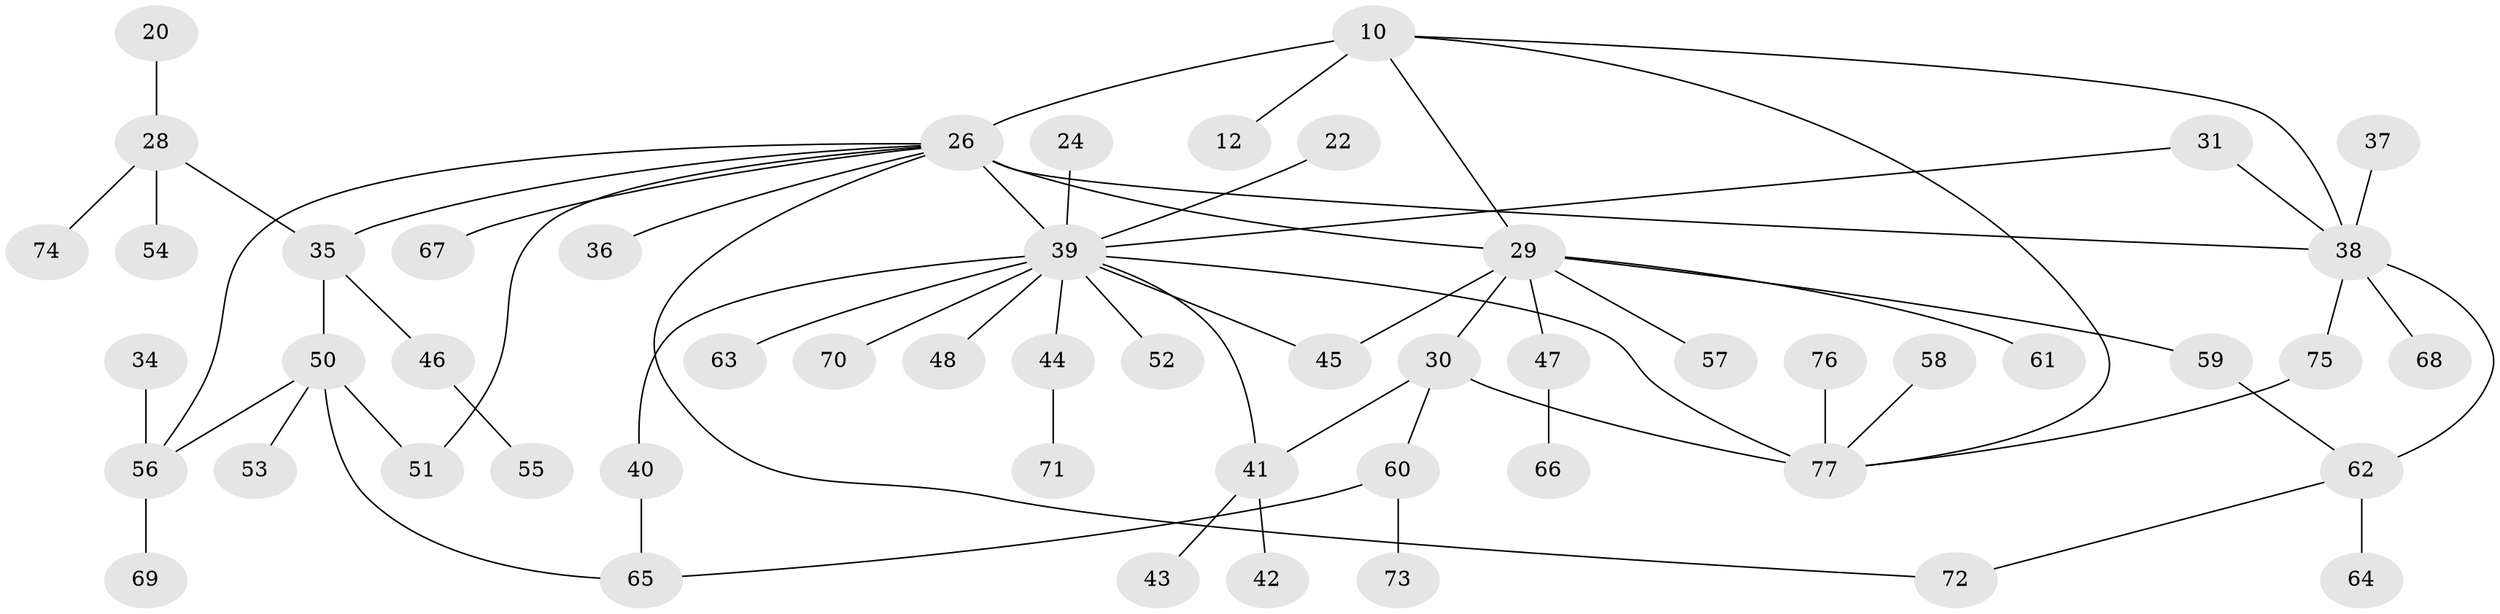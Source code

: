 // original degree distribution, {2: 0.2077922077922078, 4: 0.11688311688311688, 7: 0.025974025974025976, 5: 0.06493506493506493, 3: 0.12987012987012986, 6: 0.05194805194805195, 1: 0.4025974025974026}
// Generated by graph-tools (version 1.1) at 2025/45/03/04/25 21:45:39]
// undirected, 53 vertices, 66 edges
graph export_dot {
graph [start="1"]
  node [color=gray90,style=filled];
  10 [super="+9"];
  12;
  20;
  22;
  24;
  26 [super="+2+3"];
  28 [super="+7+17"];
  29 [super="+14+23"];
  30 [super="+16"];
  31;
  34;
  35 [super="+5"];
  36;
  37;
  38 [super="+11"];
  39 [super="+8+21+33"];
  40;
  41;
  42;
  43;
  44;
  45;
  46;
  47;
  48;
  50 [super="+27+13"];
  51;
  52;
  53;
  54;
  55;
  56 [super="+15+18"];
  57;
  58;
  59;
  60;
  61;
  62 [super="+49"];
  63;
  64;
  65;
  66;
  67;
  68;
  69;
  70;
  71;
  72;
  73;
  74;
  75;
  76;
  77 [super="+19"];
  10 -- 26 [weight=2];
  10 -- 12;
  10 -- 38;
  10 -- 77;
  10 -- 29;
  20 -- 28;
  22 -- 39;
  24 -- 39;
  26 -- 36;
  26 -- 67;
  26 -- 51;
  26 -- 39 [weight=3];
  26 -- 38;
  26 -- 72;
  26 -- 56;
  26 -- 35;
  26 -- 29;
  28 -- 74;
  28 -- 35;
  28 -- 54;
  29 -- 47;
  29 -- 57;
  29 -- 45;
  29 -- 30;
  29 -- 59;
  29 -- 61;
  30 -- 41;
  30 -- 60;
  30 -- 77;
  31 -- 39;
  31 -- 38;
  34 -- 56;
  35 -- 50;
  35 -- 46;
  37 -- 38;
  38 -- 68;
  38 -- 75;
  38 -- 62 [weight=2];
  39 -- 52;
  39 -- 41;
  39 -- 44;
  39 -- 77 [weight=2];
  39 -- 70;
  39 -- 40;
  39 -- 45;
  39 -- 48;
  39 -- 63;
  40 -- 65;
  41 -- 42;
  41 -- 43;
  44 -- 71;
  46 -- 55;
  47 -- 66;
  50 -- 51;
  50 -- 65;
  50 -- 56 [weight=2];
  50 -- 53;
  56 -- 69;
  58 -- 77;
  59 -- 62;
  60 -- 73;
  60 -- 65;
  62 -- 64;
  62 -- 72;
  75 -- 77;
  76 -- 77;
}
